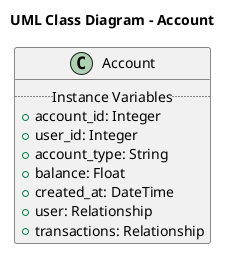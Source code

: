 @startuml
scale 1
title "UML Class Diagram - Account"

class Account {
  .. Instance Variables ..
  + account_id: Integer
  + user_id: Integer
  + account_type: String
  + balance: Float
  + created_at: DateTime
  + user: Relationship
  + transactions: Relationship
}
@enduml
